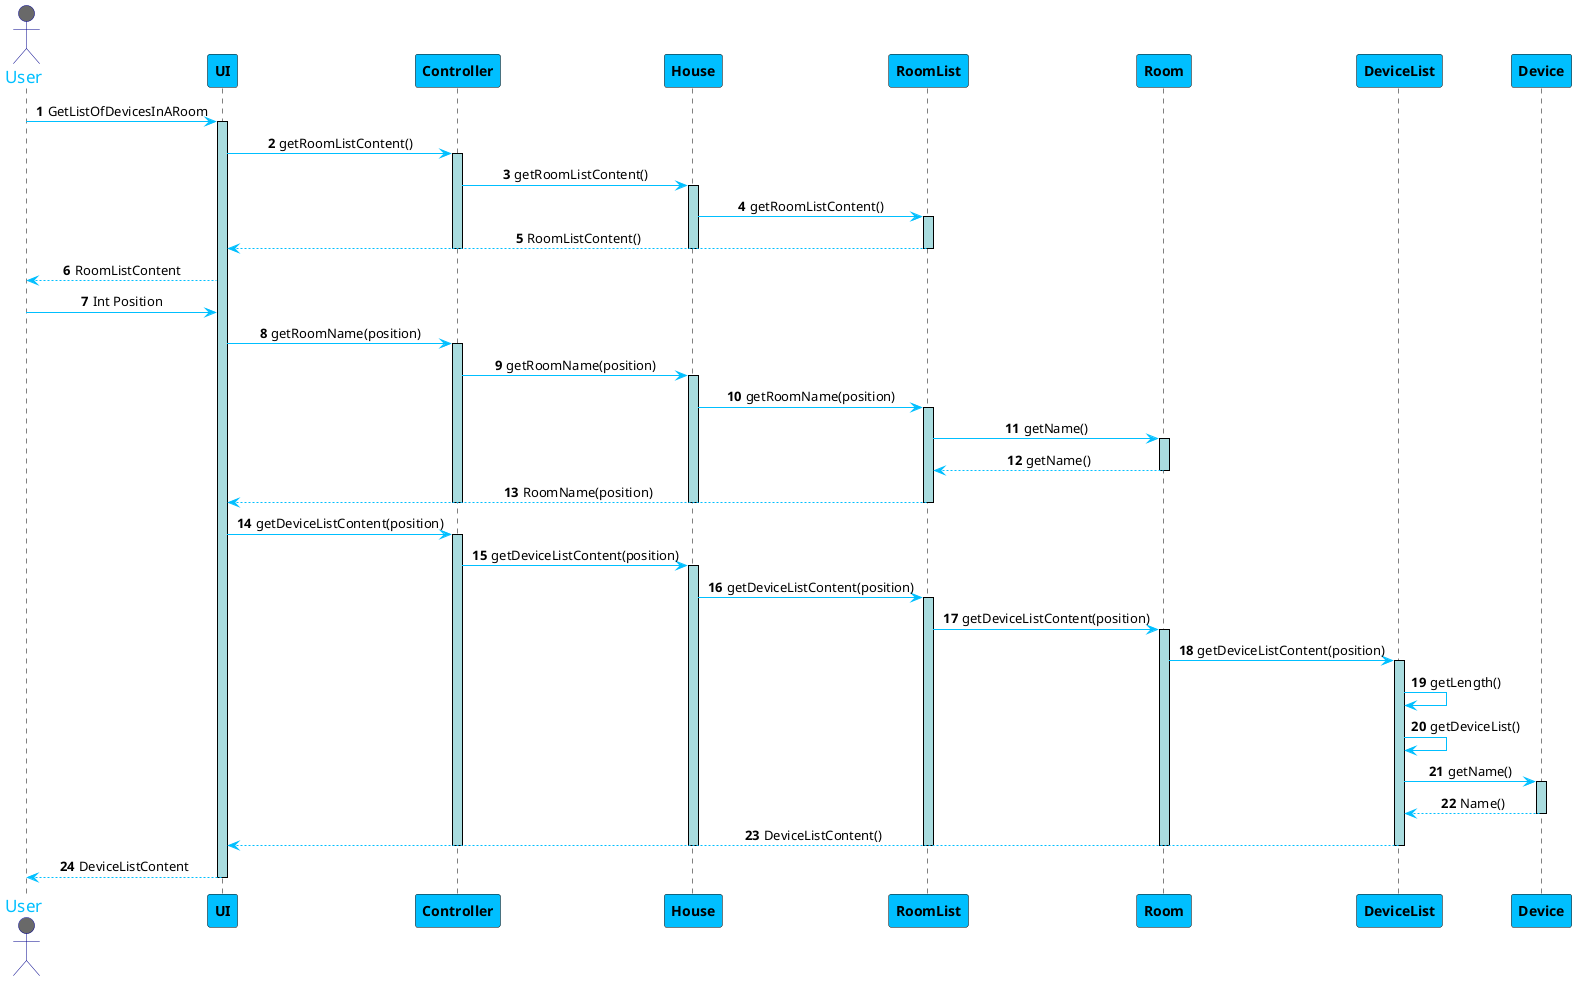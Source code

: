 @startuml
skinparam sequenceMessageAlign center
skinparam sequence {
	ArrowColor DeepSkyBlue
	ActorBorderColor DarkBlue
	LifeLineBorderColor black
	LifeLineBackgroundColor #A9DCDF

	ParticipantBorderColor Black
	ParticipantBackgroundColor DeepSkyBlue
	ParticipantFontStyle Bold

	ActorBackgroundColor DimGrey
	ActorFontColor DeepSkyBlue
	ActorFontSize 17
	ActorFontName Aapex
}

autonumber
actor User
User -> UI: GetListOfDevicesInARoom
activate UI

UI -> Controller: getRoomListContent()
activate Controller
Controller -> House: getRoomListContent()
activate House
House -> RoomList: getRoomListContent()
activate RoomList
UI <-- RoomList: RoomListContent()
deactivate RoomList
deactivate House
deactivate Controller
User <-- UI: RoomListContent


User -> UI: Int Position
UI -> Controller: getRoomName(position)
activate Controller
Controller -> House: getRoomName(position)
activate House
House -> RoomList: getRoomName(position)
activate RoomList
RoomList -> Room: getName()
activate Room
RoomList <-- Room: getName()
deactivate Room
UI <-- RoomList: RoomName(position)
deactivate RoomList
deactivate House
deactivate Controller


UI -> Controller: getDeviceListContent(position)
activate Controller
Controller -> House: getDeviceListContent(position)
activate House
House -> RoomList: getDeviceListContent(position)
activate RoomList
RoomList -> Room: getDeviceListContent(position)
activate Room
Room -> DeviceList: getDeviceListContent(position)
activate DeviceList
DeviceList -> DeviceList: getLength()
DeviceList -> DeviceList: getDeviceList()
DeviceList -> Device: getName()
activate Device
DeviceList <-- Device: Name()
deactivate Device
UI <-- DeviceList: DeviceListContent()
deactivate DeviceList
deactivate Room
deactivate RoomList
deactivate House
deactivate Controller
User <-- UI: DeviceListContent
deactivate UI
@enduml